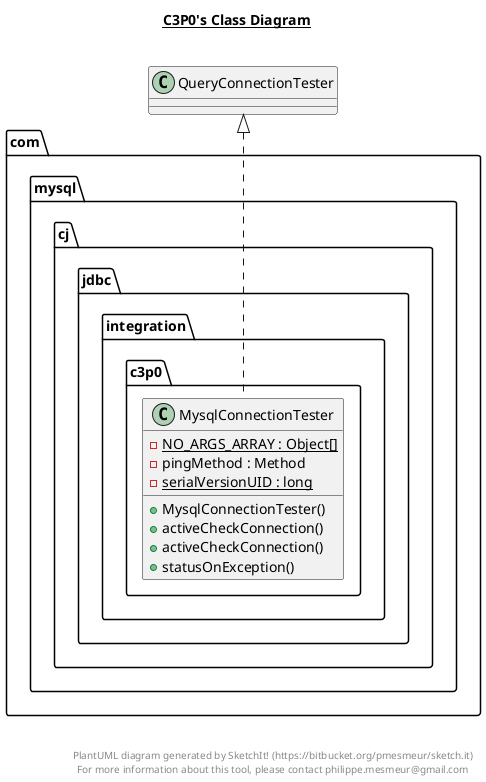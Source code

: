 @startuml

title __C3P0's Class Diagram__\n

  namespace com.mysql.cj {
    namespace jdbc {
      namespace integration.c3p0 {
        class com.mysql.cj.jdbc.integration.c3p0.MysqlConnectionTester {
            {static} - NO_ARGS_ARRAY : Object[]
            - pingMethod : Method
            {static} - serialVersionUID : long
            + MysqlConnectionTester()
            + activeCheckConnection()
            + activeCheckConnection()
            + statusOnException()
        }
      }
    }
  }
  

  com.mysql.cj.jdbc.integration.c3p0.MysqlConnectionTester .up.|> QueryConnectionTester


right footer


PlantUML diagram generated by SketchIt! (https://bitbucket.org/pmesmeur/sketch.it)
For more information about this tool, please contact philippe.mesmeur@gmail.com
endfooter

@enduml

